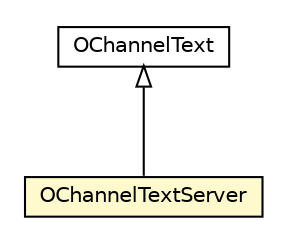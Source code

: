 #!/usr/local/bin/dot
#
# Class diagram 
# Generated by UMLGraph version R5_6-24-gf6e263 (http://www.umlgraph.org/)
#

digraph G {
	edge [fontname="Helvetica",fontsize=10,labelfontname="Helvetica",labelfontsize=10];
	node [fontname="Helvetica",fontsize=10,shape=plaintext];
	nodesep=0.25;
	ranksep=0.5;
	// com.orientechnologies.orient.enterprise.channel.text.OChannelTextServer
	c850935 [label=<<table title="com.orientechnologies.orient.enterprise.channel.text.OChannelTextServer" border="0" cellborder="1" cellspacing="0" cellpadding="2" port="p" bgcolor="lemonChiffon" href="./OChannelTextServer.html">
		<tr><td><table border="0" cellspacing="0" cellpadding="1">
<tr><td align="center" balign="center"> OChannelTextServer </td></tr>
		</table></td></tr>
		</table>>, URL="./OChannelTextServer.html", fontname="Helvetica", fontcolor="black", fontsize=10.0];
	// com.orientechnologies.orient.enterprise.channel.text.OChannelText
	c850936 [label=<<table title="com.orientechnologies.orient.enterprise.channel.text.OChannelText" border="0" cellborder="1" cellspacing="0" cellpadding="2" port="p" href="./OChannelText.html">
		<tr><td><table border="0" cellspacing="0" cellpadding="1">
<tr><td align="center" balign="center"> OChannelText </td></tr>
		</table></td></tr>
		</table>>, URL="./OChannelText.html", fontname="Helvetica", fontcolor="black", fontsize=10.0];
	//com.orientechnologies.orient.enterprise.channel.text.OChannelTextServer extends com.orientechnologies.orient.enterprise.channel.text.OChannelText
	c850936:p -> c850935:p [dir=back,arrowtail=empty];
}

